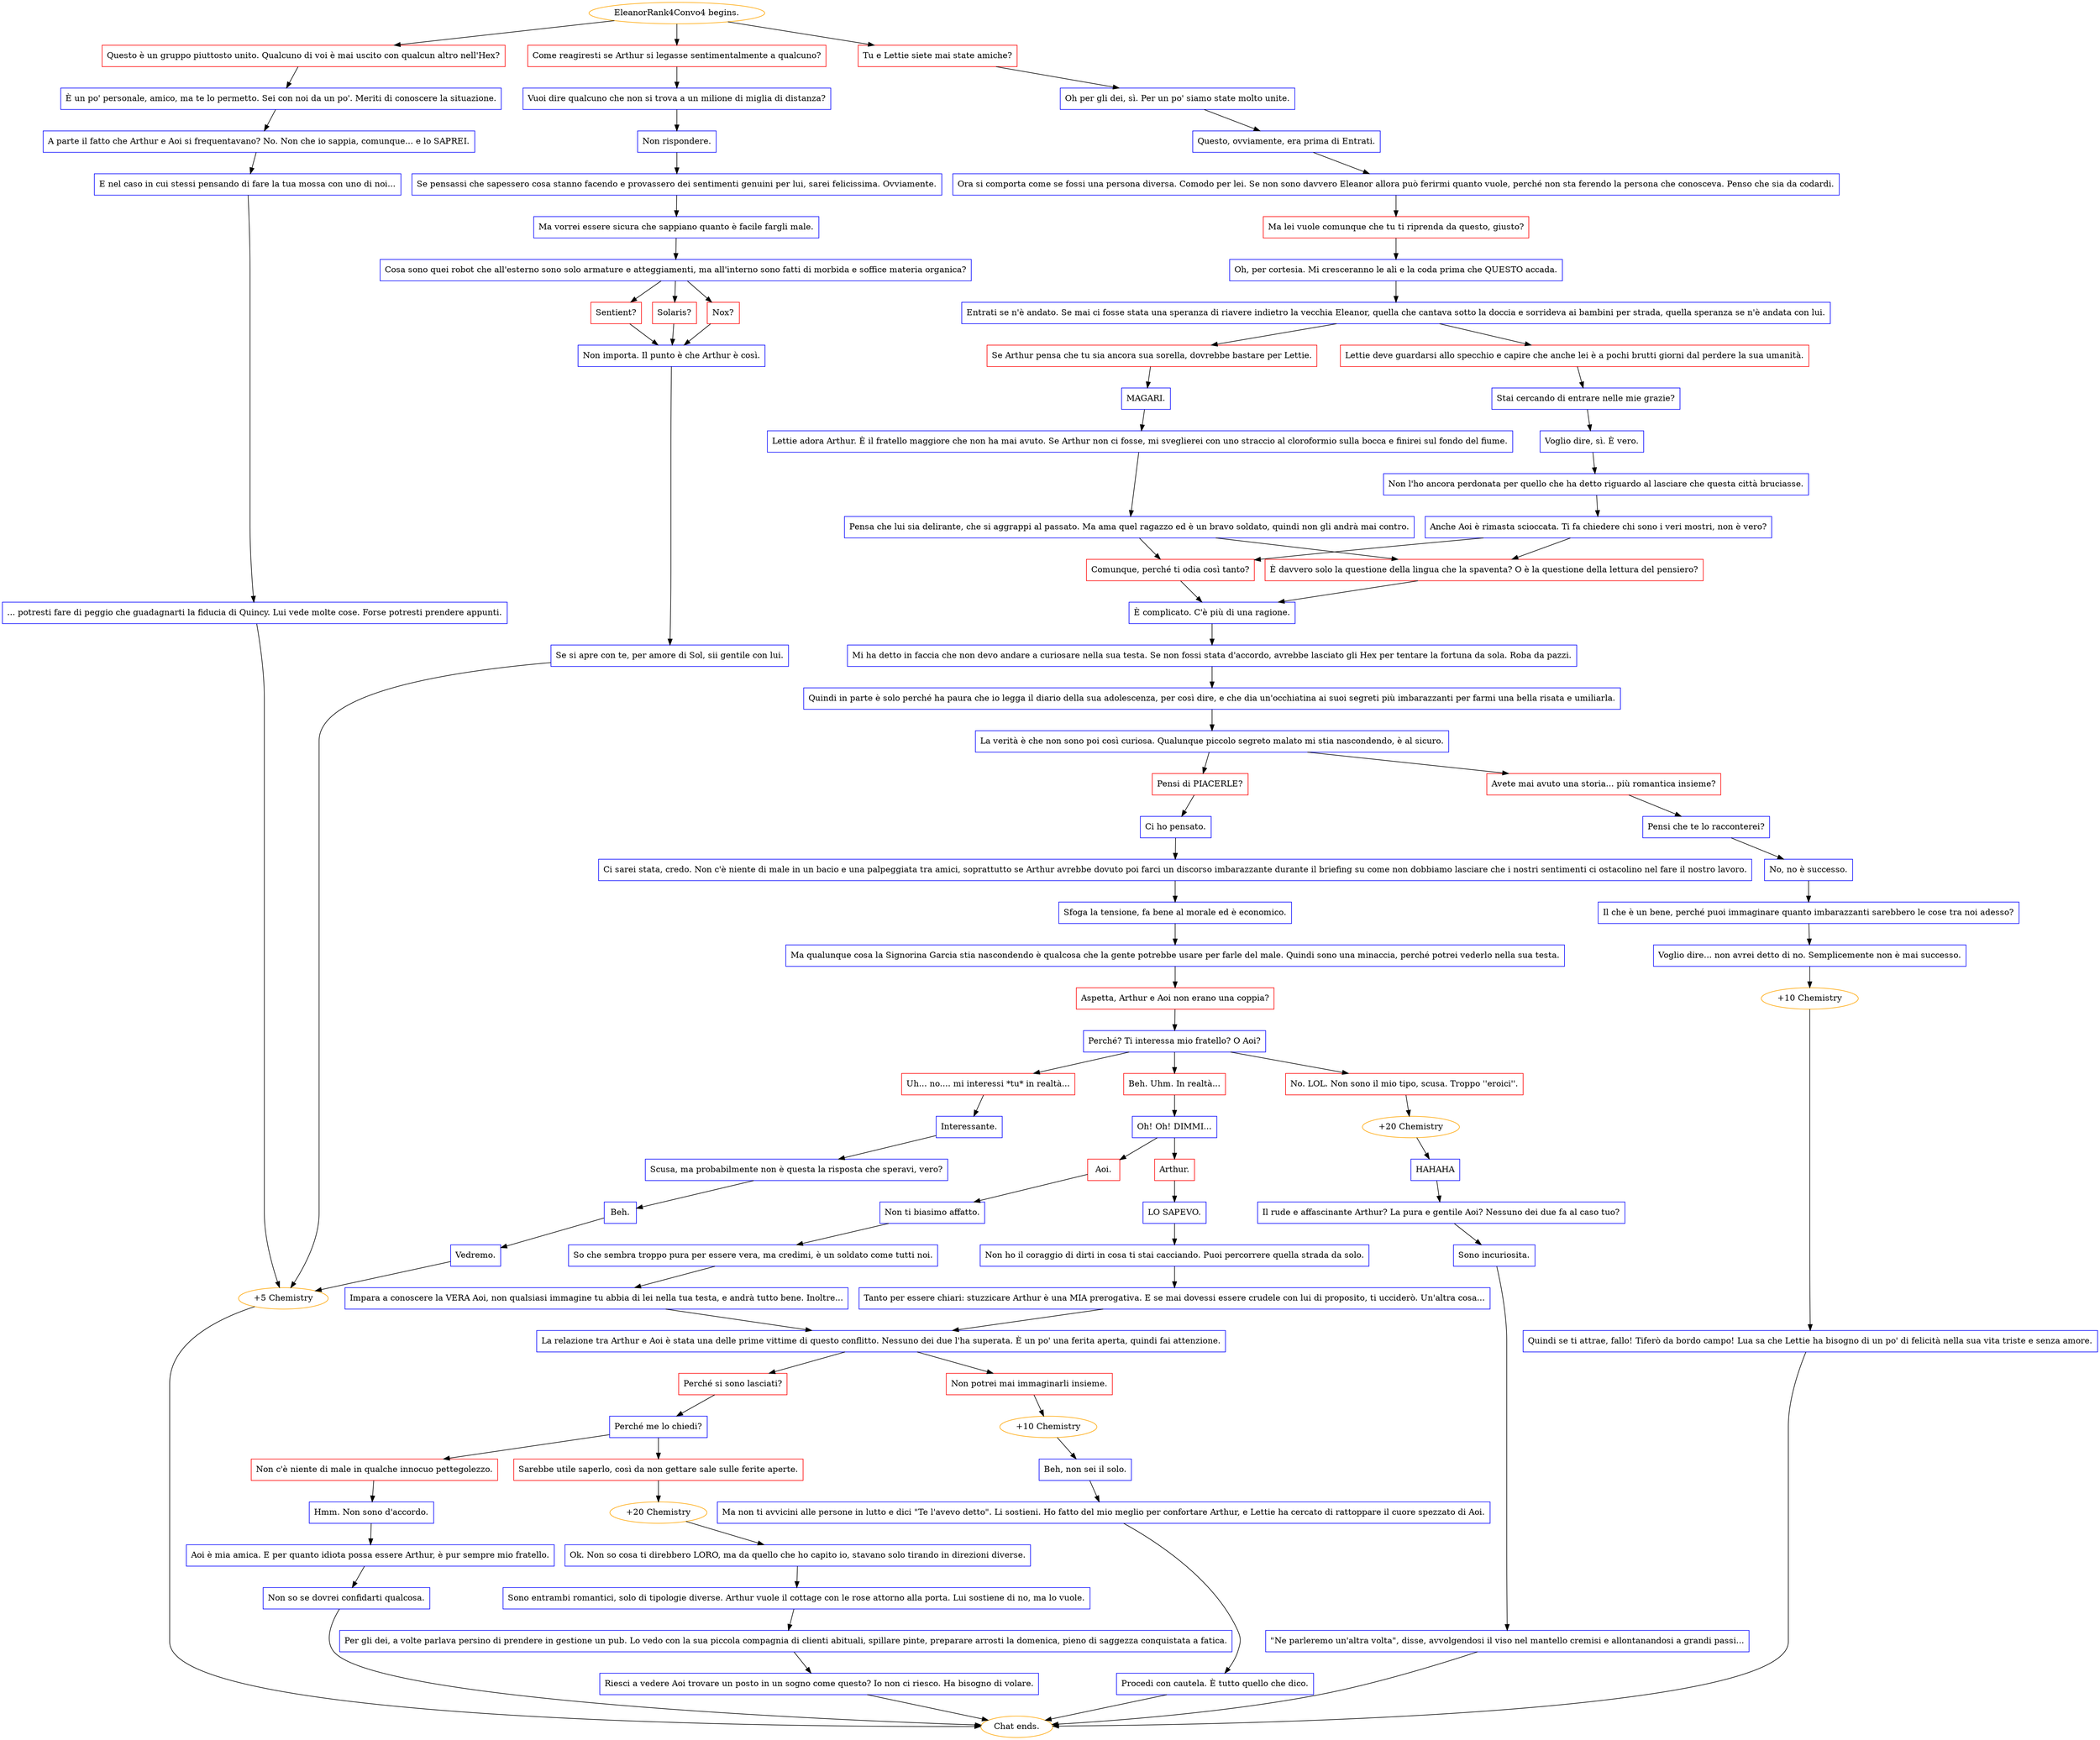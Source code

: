 digraph {
	"EleanorRank4Convo4 begins." [color=orange];
		"EleanorRank4Convo4 begins." -> j982205612;
		"EleanorRank4Convo4 begins." -> j3638108732;
		"EleanorRank4Convo4 begins." -> j173231365;
	j982205612 [label="Tu e Lettie siete mai state amiche?",shape=box,color=red];
		j982205612 -> j2374113786;
	j3638108732 [label="Questo è un gruppo piuttosto unito. Qualcuno di voi è mai uscito con qualcun altro nell'Hex?",shape=box,color=red];
		j3638108732 -> j3565632393;
	j173231365 [label="Come reagiresti se Arthur si legasse sentimentalmente a qualcuno?",shape=box,color=red];
		j173231365 -> j583828040;
	j2374113786 [label="Oh per gli dei, sì. Per un po' siamo state molto unite.",shape=box,color=blue];
		j2374113786 -> j280832307;
	j3565632393 [label="È un po' personale, amico, ma te lo permetto. Sei con noi da un po'. Meriti di conoscere la situazione.",shape=box,color=blue];
		j3565632393 -> j828478967;
	j583828040 [label="Vuoi dire qualcuno che non si trova a un milione di miglia di distanza?",shape=box,color=blue];
		j583828040 -> j889144805;
	j280832307 [label="Questo, ovviamente, era prima di Entrati.",shape=box,color=blue];
		j280832307 -> j2224402938;
	j828478967 [label="A parte il fatto che Arthur e Aoi si frequentavano? No. Non che io sappia, comunque... e lo SAPREI.",shape=box,color=blue];
		j828478967 -> j505140447;
	j889144805 [label="Non rispondere.",shape=box,color=blue];
		j889144805 -> j4078039580;
	j2224402938 [label="Ora si comporta come se fossi una persona diversa. Comodo per lei. Se non sono davvero Eleanor allora può ferirmi quanto vuole, perché non sta ferendo la persona che conosceva. Penso che sia da codardi.",shape=box,color=blue];
		j2224402938 -> j570370500;
	j505140447 [label="E nel caso in cui stessi pensando di fare la tua mossa con uno di noi...",shape=box,color=blue];
		j505140447 -> j1035167947;
	j4078039580 [label="Se pensassi che sapessero cosa stanno facendo e provassero dei sentimenti genuini per lui, sarei felicissima. Ovviamente.",shape=box,color=blue];
		j4078039580 -> j1919777030;
	j570370500 [label="Ma lei vuole comunque che tu ti riprenda da questo, giusto?",shape=box,color=red];
		j570370500 -> j1956654102;
	j1035167947 [label="... potresti fare di peggio che guadagnarti la fiducia di Quincy. Lui vede molte cose. Forse potresti prendere appunti.",shape=box,color=blue];
		j1035167947 -> j4081414586;
	j1919777030 [label="Ma vorrei essere sicura che sappiano quanto è facile fargli male.",shape=box,color=blue];
		j1919777030 -> j3601051515;
	j1956654102 [label="Oh, per cortesia. Mi cresceranno le ali e la coda prima che QUESTO accada.",shape=box,color=blue];
		j1956654102 -> j711314356;
	j4081414586 [label="+5 Chemistry",color=orange];
		j4081414586 -> "Chat ends.";
	j3601051515 [label="Cosa sono quei robot che all'esterno sono solo armature e atteggiamenti, ma all'interno sono fatti di morbida e soffice materia organica?",shape=box,color=blue];
		j3601051515 -> j2281669475;
		j3601051515 -> j2478635571;
		j3601051515 -> j1959661534;
	j711314356 [label="Entrati se n'è andato. Se mai ci fosse stata una speranza di riavere indietro la vecchia Eleanor, quella che cantava sotto la doccia e sorrideva ai bambini per strada, quella speranza se n'è andata con lui.",shape=box,color=blue];
		j711314356 -> j3681376437;
		j711314356 -> j3053984647;
	"Chat ends." [color=orange];
	j2281669475 [label="Solaris?",shape=box,color=red];
		j2281669475 -> j1177300115;
	j2478635571 [label="Nox?",shape=box,color=red];
		j2478635571 -> j1177300115;
	j1959661534 [label="Sentient?",shape=box,color=red];
		j1959661534 -> j1177300115;
	j3681376437 [label="Lettie deve guardarsi allo specchio e capire che anche lei è a pochi brutti giorni dal perdere la sua umanità.",shape=box,color=red];
		j3681376437 -> j3536727242;
	j3053984647 [label="Se Arthur pensa che tu sia ancora sua sorella, dovrebbe bastare per Lettie.",shape=box,color=red];
		j3053984647 -> j1514590662;
	j1177300115 [label="Non importa. Il punto è che Arthur è così.",shape=box,color=blue];
		j1177300115 -> j2738400005;
	j3536727242 [label="Stai cercando di entrare nelle mie grazie?",shape=box,color=blue];
		j3536727242 -> j1130253588;
	j1514590662 [label="MAGARI.",shape=box,color=blue];
		j1514590662 -> j2799374505;
	j2738400005 [label="Se si apre con te, per amore di Sol, sii gentile con lui.",shape=box,color=blue];
		j2738400005 -> j4081414586;
	j1130253588 [label="Voglio dire, sì. È vero.",shape=box,color=blue];
		j1130253588 -> j3674518983;
	j2799374505 [label="Lettie adora Arthur. È il fratello maggiore che non ha mai avuto. Se Arthur non ci fosse, mi sveglierei con uno straccio al cloroformio sulla bocca e finirei sul fondo del fiume.",shape=box,color=blue];
		j2799374505 -> j2160680669;
	j3674518983 [label="Non l'ho ancora perdonata per quello che ha detto riguardo al lasciare che questa città bruciasse.",shape=box,color=blue];
		j3674518983 -> j4024418273;
	j2160680669 [label="Pensa che lui sia delirante, che si aggrappi al passato. Ma ama quel ragazzo ed è un bravo soldato, quindi non gli andrà mai contro.",shape=box,color=blue];
		j2160680669 -> j1197253688;
		j2160680669 -> j3250805931;
	j4024418273 [label="Anche Aoi è rimasta scioccata. Ti fa chiedere chi sono i veri mostri, non è vero?",shape=box,color=blue];
		j4024418273 -> j1197253688;
		j4024418273 -> j3250805931;
	j1197253688 [label="Comunque, perché ti odia così tanto?",shape=box,color=red];
		j1197253688 -> j1574494681;
	j3250805931 [label="È davvero solo la questione della lingua che la spaventa? O è la questione della lettura del pensiero?",shape=box,color=red];
		j3250805931 -> j1574494681;
	j1574494681 [label="È complicato. C'è più di una ragione.",shape=box,color=blue];
		j1574494681 -> j1973365928;
	j1973365928 [label="Mi ha detto in faccia che non devo andare a curiosare nella sua testa. Se non fossi stata d'accordo, avrebbe lasciato gli Hex per tentare la fortuna da sola. Roba da pazzi.",shape=box,color=blue];
		j1973365928 -> j1870222484;
	j1870222484 [label="Quindi in parte è solo perché ha paura che io legga il diario della sua adolescenza, per così dire, e che dia un'occhiatina ai suoi segreti più imbarazzanti per farmi una bella risata e umiliarla.",shape=box,color=blue];
		j1870222484 -> j1766503471;
	j1766503471 [label="La verità è che non sono poi così curiosa. Qualunque piccolo segreto malato mi stia nascondendo, è al sicuro.",shape=box,color=blue];
		j1766503471 -> j4058601867;
		j1766503471 -> j2872938501;
	j4058601867 [label="Avete mai avuto una storia... più romantica insieme?",shape=box,color=red];
		j4058601867 -> j3393562664;
	j2872938501 [label="Pensi di PIACERLE?",shape=box,color=red];
		j2872938501 -> j2386833953;
	j3393562664 [label="Pensi che te lo racconterei?",shape=box,color=blue];
		j3393562664 -> j532018161;
	j2386833953 [label="Ci ho pensato.",shape=box,color=blue];
		j2386833953 -> j1501630254;
	j532018161 [label="No, no è successo.",shape=box,color=blue];
		j532018161 -> j151782958;
	j1501630254 [label="Ci sarei stata, credo. Non c'è niente di male in un bacio e una palpeggiata tra amici, soprattutto se Arthur avrebbe dovuto poi farci un discorso imbarazzante durante il briefing su come non dobbiamo lasciare che i nostri sentimenti ci ostacolino nel fare il nostro lavoro.",shape=box,color=blue];
		j1501630254 -> j3651700373;
	j151782958 [label="Il che è un bene, perché puoi immaginare quanto imbarazzanti sarebbero le cose tra noi adesso?",shape=box,color=blue];
		j151782958 -> j124433787;
	j3651700373 [label="Sfoga la tensione, fa bene al morale ed è economico.",shape=box,color=blue];
		j3651700373 -> j3676280969;
	j124433787 [label="Voglio dire... non avrei detto di no. Semplicemente non è mai successo.",shape=box,color=blue];
		j124433787 -> j445700518;
	j3676280969 [label="Ma qualunque cosa la Signorina Garcia stia nascondendo è qualcosa che la gente potrebbe usare per farle del male. Quindi sono una minaccia, perché potrei vederlo nella sua testa.",shape=box,color=blue];
		j3676280969 -> j3144796792;
	j445700518 [label="+10 Chemistry",color=orange];
		j445700518 -> j3615552779;
	j3144796792 [label="Aspetta, Arthur e Aoi non erano una coppia?",shape=box,color=red];
		j3144796792 -> j1053734526;
	j3615552779 [label="Quindi se ti attrae, fallo! Tiferò da bordo campo! Lua sa che Lettie ha bisogno di un po' di felicità nella sua vita triste e senza amore.",shape=box,color=blue];
		j3615552779 -> "Chat ends.";
	j1053734526 [label="Perché? Ti interessa mio fratello? O Aoi?",shape=box,color=blue];
		j1053734526 -> j3202720401;
		j1053734526 -> j2161247149;
		j1053734526 -> j3210791909;
	j3202720401 [label="Beh. Uhm. In realtà...",shape=box,color=red];
		j3202720401 -> j4064286479;
	j2161247149 [label="Uh... no.... mi interessi *tu* in realtà...",shape=box,color=red];
		j2161247149 -> j320971958;
	j3210791909 [label="No. LOL. Non sono il mio tipo, scusa. Troppo ''eroici''.",shape=box,color=red];
		j3210791909 -> j3649338600;
	j4064286479 [label="Oh! Oh! DIMMI...",shape=box,color=blue];
		j4064286479 -> j5968160;
		j4064286479 -> j165447653;
	j320971958 [label="Interessante.",shape=box,color=blue];
		j320971958 -> j4164683213;
	j3649338600 [label="+20 Chemistry",color=orange];
		j3649338600 -> j847964450;
	j5968160 [label="Arthur.",shape=box,color=red];
		j5968160 -> j3118184064;
	j165447653 [label="Aoi.",shape=box,color=red];
		j165447653 -> j1554179680;
	j4164683213 [label="Scusa, ma probabilmente non è questa la risposta che speravi, vero?",shape=box,color=blue];
		j4164683213 -> j1896920115;
	j847964450 [label="HAHAHA",shape=box,color=blue];
		j847964450 -> j2778877842;
	j3118184064 [label="LO SAPEVO.",shape=box,color=blue];
		j3118184064 -> j3105522326;
	j1554179680 [label="Non ti biasimo affatto.",shape=box,color=blue];
		j1554179680 -> j2891122492;
	j1896920115 [label="Beh.",shape=box,color=blue];
		j1896920115 -> j206265779;
	j2778877842 [label="Il rude e affascinante Arthur? La pura e gentile Aoi? Nessuno dei due fa al caso tuo?",shape=box,color=blue];
		j2778877842 -> j3661196740;
	j3105522326 [label="Non ho il coraggio di dirti in cosa ti stai cacciando. Puoi percorrere quella strada da solo.",shape=box,color=blue];
		j3105522326 -> j1745112746;
	j2891122492 [label="So che sembra troppo pura per essere vera, ma credimi, è un soldato come tutti noi.",shape=box,color=blue];
		j2891122492 -> j1115610756;
	j206265779 [label="Vedremo.",shape=box,color=blue];
		j206265779 -> j4081414586;
	j3661196740 [label="Sono incuriosita.",shape=box,color=blue];
		j3661196740 -> j954846076;
	j1745112746 [label="Tanto per essere chiari: stuzzicare Arthur è una MIA prerogativa. E se mai dovessi essere crudele con lui di proposito, ti ucciderò. Un'altra cosa...",shape=box,color=blue];
		j1745112746 -> j1559387538;
	j1115610756 [label="Impara a conoscere la VERA Aoi, non qualsiasi immagine tu abbia di lei nella tua testa, e andrà tutto bene. Inoltre...",shape=box,color=blue];
		j1115610756 -> j1559387538;
	j954846076 [label="\"Ne parleremo un'altra volta\", disse, avvolgendosi il viso nel mantello cremisi e allontanandosi a grandi passi...",shape=box,color=blue];
		j954846076 -> "Chat ends.";
	j1559387538 [label="La relazione tra Arthur e Aoi è stata una delle prime vittime di questo conflitto. Nessuno dei due l'ha superata. È un po' una ferita aperta, quindi fai attenzione.",shape=box,color=blue];
		j1559387538 -> j48002033;
		j1559387538 -> j1763514270;
	j48002033 [label="Perché si sono lasciati?",shape=box,color=red];
		j48002033 -> j779307271;
	j1763514270 [label="Non potrei mai immaginarli insieme.",shape=box,color=red];
		j1763514270 -> j1423539892;
	j779307271 [label="Perché me lo chiedi?",shape=box,color=blue];
		j779307271 -> j1091707358;
		j779307271 -> j1529575288;
	j1423539892 [label="+10 Chemistry",color=orange];
		j1423539892 -> j1130425604;
	j1091707358 [label="Non c'è niente di male in qualche innocuo pettegolezzo.",shape=box,color=red];
		j1091707358 -> j70527523;
	j1529575288 [label="Sarebbe utile saperlo, così da non gettare sale sulle ferite aperte.",shape=box,color=red];
		j1529575288 -> j4276214898;
	j1130425604 [label="Beh, non sei il solo.",shape=box,color=blue];
		j1130425604 -> j1426256595;
	j70527523 [label="Hmm. Non sono d'accordo.",shape=box,color=blue];
		j70527523 -> j4286570671;
	j4276214898 [label="+20 Chemistry",color=orange];
		j4276214898 -> j1261709915;
	j1426256595 [label="Ma non ti avvicini alle persone in lutto e dici \"Te l'avevo detto\". Li sostieni. Ho fatto del mio meglio per confortare Arthur, e Lettie ha cercato di rattoppare il cuore spezzato di Aoi.",shape=box,color=blue];
		j1426256595 -> j220916337;
	j4286570671 [label="Aoi è mia amica. E per quanto idiota possa essere Arthur, è pur sempre mio fratello.",shape=box,color=blue];
		j4286570671 -> j536711294;
	j1261709915 [label="Ok. Non so cosa ti direbbero LORO, ma da quello che ho capito io, stavano solo tirando in direzioni diverse.",shape=box,color=blue];
		j1261709915 -> j2006322979;
	j220916337 [label="Procedi con cautela. È tutto quello che dico.",shape=box,color=blue];
		j220916337 -> "Chat ends.";
	j536711294 [label="Non so se dovrei confidarti qualcosa.",shape=box,color=blue];
		j536711294 -> "Chat ends.";
	j2006322979 [label="Sono entrambi romantici, solo di tipologie diverse. Arthur vuole il cottage con le rose attorno alla porta. Lui sostiene di no, ma lo vuole.",shape=box,color=blue];
		j2006322979 -> j859565838;
	j859565838 [label="Per gli dei, a volte parlava persino di prendere in gestione un pub. Lo vedo con la sua piccola compagnia di clienti abituali, spillare pinte, preparare arrosti la domenica, pieno di saggezza conquistata a fatica.",shape=box,color=blue];
		j859565838 -> j2168316627;
	j2168316627 [label="Riesci a vedere Aoi trovare un posto in un sogno come questo? Io non ci riesco. Ha bisogno di volare.",shape=box,color=blue];
		j2168316627 -> "Chat ends.";
}